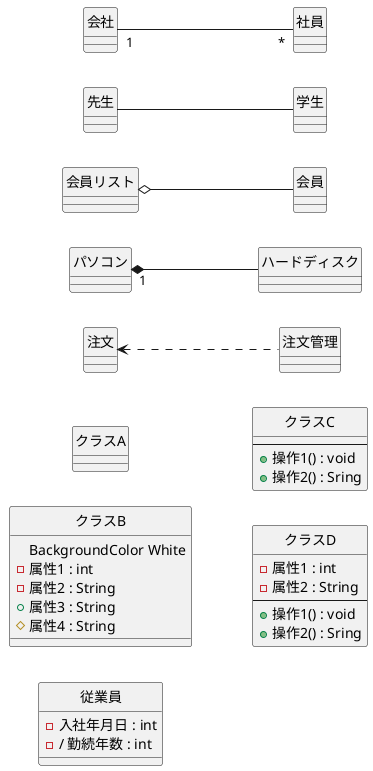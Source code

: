 @startuml
left to right direction
  ' skinparam classAttributeIconSize 0

class 注文 {}
class 注文管理{}
hide 注文 circle
hide 注文管理 circle

注文 <.. 注文管理 


class パソコン {}
class ハードディスク{}
hide パソコン circle
hide ハードディスク circle

パソコン "1" *-- ハードディスク 

class 会員リスト {
}

class 会員 {
}
hide 会員リスト circle
hide 会員 circle

会員リスト o-- 会員

class クラスA {
}


class クラスB {
  BackgroundColor White
 - 属性1 : int
 - 属性2 : String
 + 属性3 : String
 # 属性4 : String
 
}


class 従業員 {
 - 入社年月日 : int
 -  / 勤続年数 : int
}
hide 従業員 circle

class クラスC {
 ---
 +操作1() : void
 +操作2() : Sring
}

class クラスD {
 - 属性1 : int
 - 属性2 : String
 ---
 +操作1() : void
 +操作2() : Sring
}

' hide numbers
hide << ステレオタイプ >> circle
hide クラスA circle
hide クラスB circle
hide クラスC circle
hide クラスD circle

class 先生 {}
class 学生 {}
hide 先生 circle
hide 学生 circle

先生 -- 学生

class 会社 {}
class 社員 {}
hide 会社 circle
hide 社員 circle

会社 "1" -- "*" 社員
@enduml